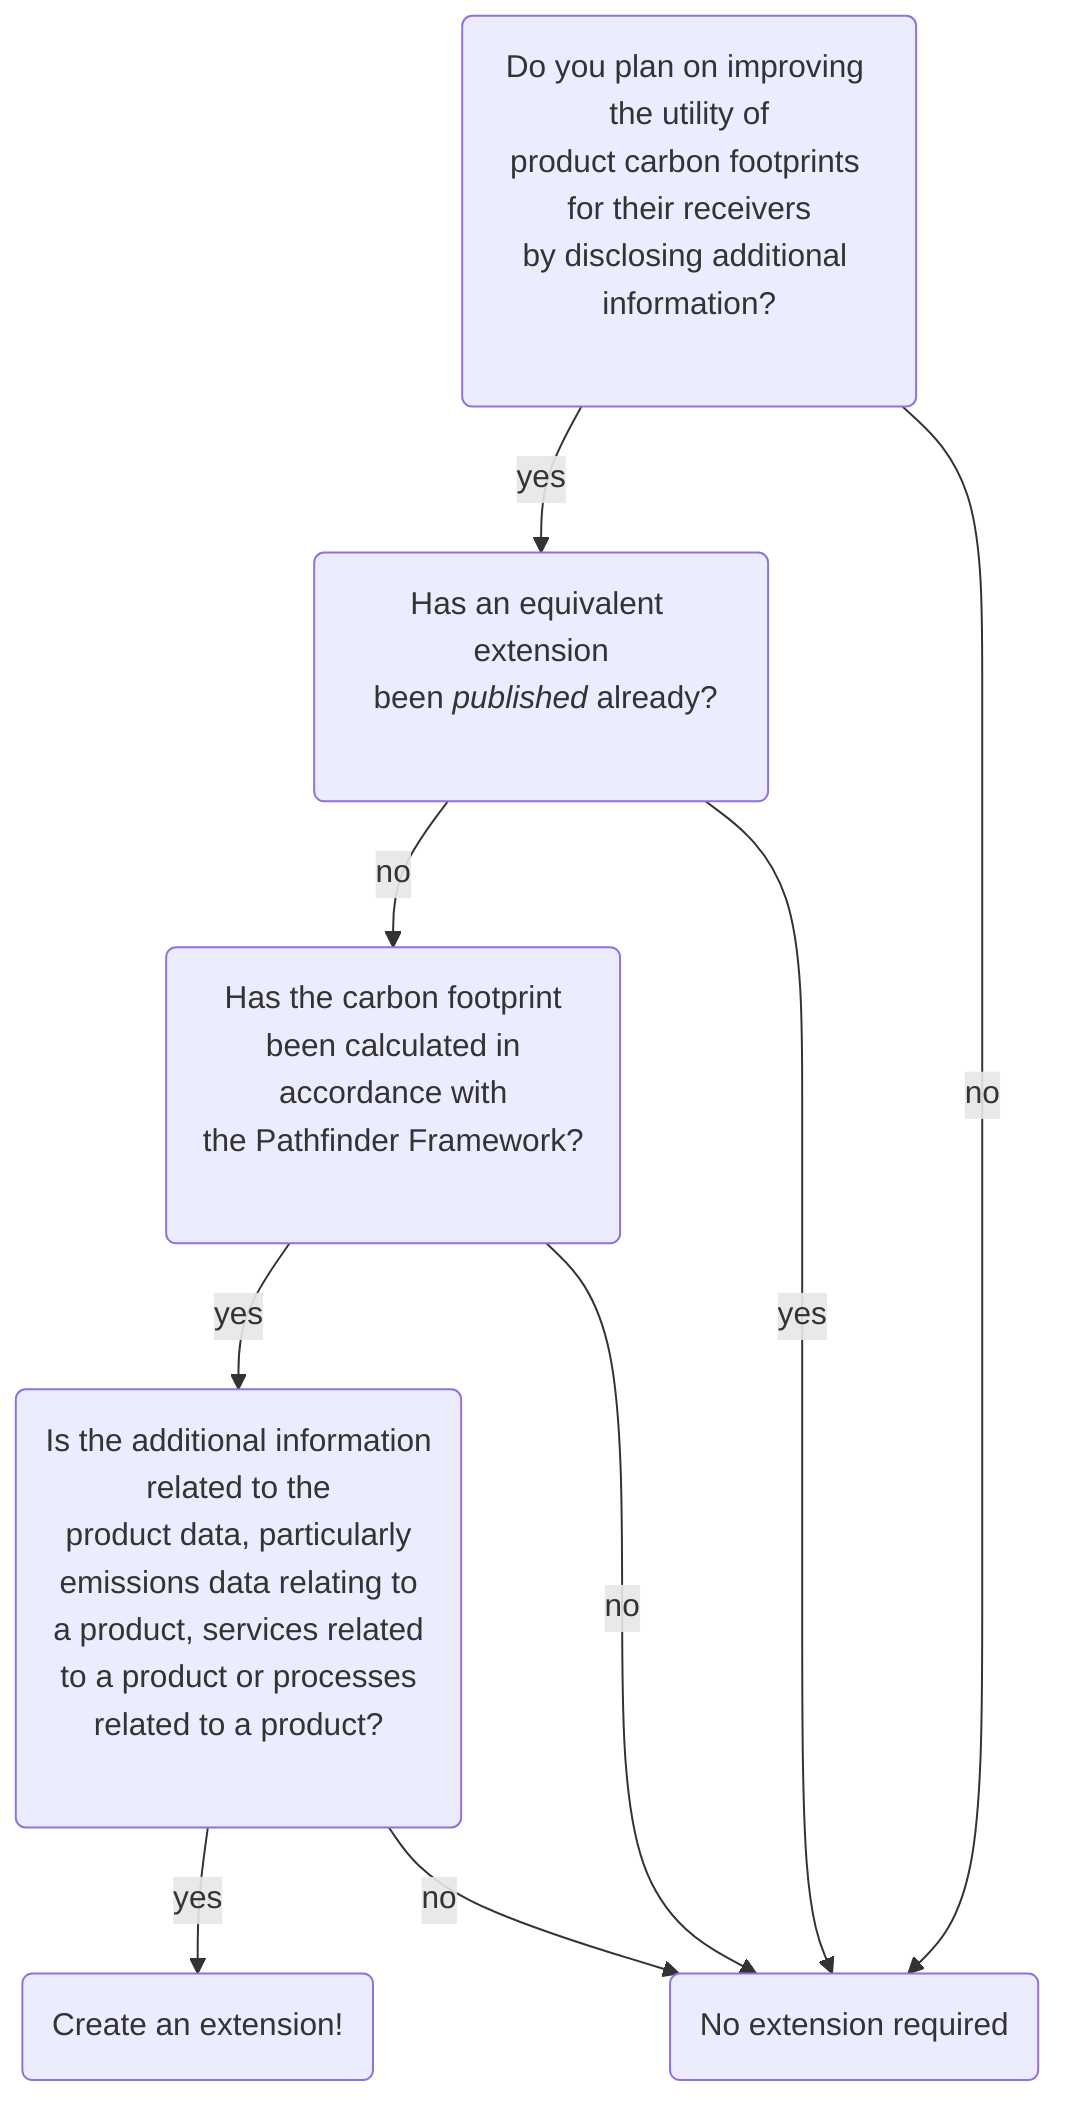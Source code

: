 flowchart TB
	End(No extension required)
	Yes(Create an extension!)

	S1(Do you plan on improving the utility of<br/>product carbon footprints for their receivers<br/>by disclosing additional information?<br/> <br/>)
	S1 -- yes --> S4
	S1 -- no --> End
	
	S4(Has an equivalent extension<br/> been <i>published</i> already?<br/> <br/>)
	S4 -- no --> S2
	S4-- yes --> End

	S2(Has the carbon footprint<br/> been calculated in accordance with<br/>the Pathfinder Framework?<br/> <br/>)
	S2 -- yes --> S3
	S2 -- no --> End

    S3(Is the additional information<br>related to the<br>product data, particularly<br>emissions data relating to<br/> a product, services related<br/> to a product or processes<br/> related to a product?<br/> <br/>)
	S3 -- yes --> Yes
	S3 -- no --> End